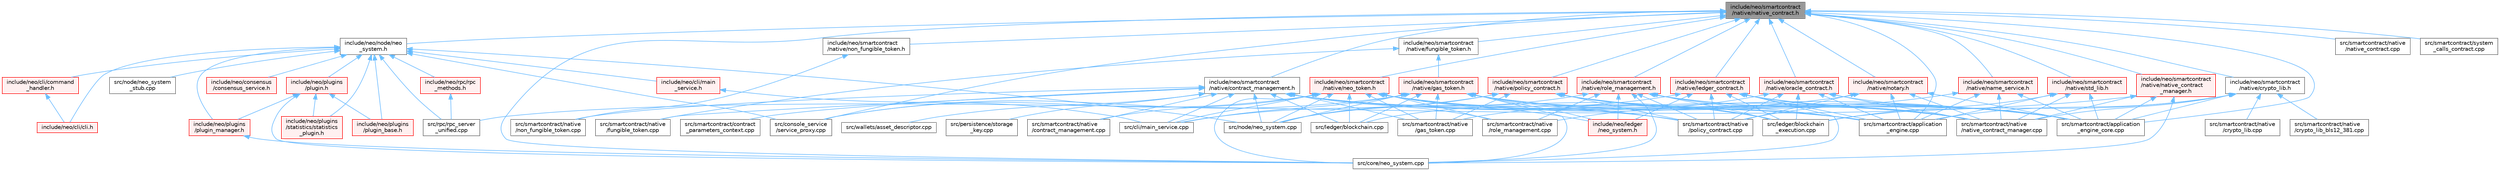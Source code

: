 digraph "include/neo/smartcontract/native/native_contract.h"
{
 // LATEX_PDF_SIZE
  bgcolor="transparent";
  edge [fontname=Helvetica,fontsize=10,labelfontname=Helvetica,labelfontsize=10];
  node [fontname=Helvetica,fontsize=10,shape=box,height=0.2,width=0.4];
  Node1 [id="Node000001",label="include/neo/smartcontract\l/native/native_contract.h",height=0.2,width=0.4,color="gray40", fillcolor="grey60", style="filled", fontcolor="black",tooltip=" "];
  Node1 -> Node2 [id="edge1_Node000001_Node000002",dir="back",color="steelblue1",style="solid",tooltip=" "];
  Node2 [id="Node000002",label="include/neo/node/neo\l_system.h",height=0.2,width=0.4,color="grey40", fillcolor="white", style="filled",URL="$node_2neo__system_8h.html",tooltip=" "];
  Node2 -> Node3 [id="edge2_Node000002_Node000003",dir="back",color="steelblue1",style="solid",tooltip=" "];
  Node3 [id="Node000003",label="include/neo/cli/cli.h",height=0.2,width=0.4,color="red", fillcolor="#FFF0F0", style="filled",URL="$cli_8h.html",tooltip=" "];
  Node2 -> Node5 [id="edge3_Node000002_Node000005",dir="back",color="steelblue1",style="solid",tooltip=" "];
  Node5 [id="Node000005",label="include/neo/cli/command\l_handler.h",height=0.2,width=0.4,color="red", fillcolor="#FFF0F0", style="filled",URL="$command__handler_8h.html",tooltip=" "];
  Node5 -> Node3 [id="edge4_Node000005_Node000003",dir="back",color="steelblue1",style="solid",tooltip=" "];
  Node2 -> Node9 [id="edge5_Node000002_Node000009",dir="back",color="steelblue1",style="solid",tooltip=" "];
  Node9 [id="Node000009",label="include/neo/cli/main\l_service.h",height=0.2,width=0.4,color="red", fillcolor="#FFF0F0", style="filled",URL="$main__service_8h.html",tooltip=" "];
  Node9 -> Node18 [id="edge6_Node000009_Node000018",dir="back",color="steelblue1",style="solid",tooltip=" "];
  Node18 [id="Node000018",label="src/cli/main_service.cpp",height=0.2,width=0.4,color="grey40", fillcolor="white", style="filled",URL="$main__service_8cpp.html",tooltip=" "];
  Node2 -> Node22 [id="edge7_Node000002_Node000022",dir="back",color="steelblue1",style="solid",tooltip=" "];
  Node22 [id="Node000022",label="include/neo/consensus\l/consensus_service.h",height=0.2,width=0.4,color="red", fillcolor="#FFF0F0", style="filled",URL="$consensus__service_8h.html",tooltip=" "];
  Node2 -> Node36 [id="edge8_Node000002_Node000036",dir="back",color="steelblue1",style="solid",tooltip=" "];
  Node36 [id="Node000036",label="include/neo/plugins\l/plugin.h",height=0.2,width=0.4,color="red", fillcolor="#FFF0F0", style="filled",URL="$plugins_2plugin_8h.html",tooltip=" "];
  Node36 -> Node37 [id="edge9_Node000036_Node000037",dir="back",color="steelblue1",style="solid",tooltip=" "];
  Node37 [id="Node000037",label="include/neo/plugins\l/plugin_base.h",height=0.2,width=0.4,color="red", fillcolor="#FFF0F0", style="filled",URL="$plugin__base_8h.html",tooltip=" "];
  Node36 -> Node51 [id="edge10_Node000036_Node000051",dir="back",color="steelblue1",style="solid",tooltip=" "];
  Node51 [id="Node000051",label="include/neo/plugins\l/plugin_manager.h",height=0.2,width=0.4,color="red", fillcolor="#FFF0F0", style="filled",URL="$plugin__manager_8h.html",tooltip=" "];
  Node51 -> Node52 [id="edge11_Node000051_Node000052",dir="back",color="steelblue1",style="solid",tooltip=" "];
  Node52 [id="Node000052",label="src/core/neo_system.cpp",height=0.2,width=0.4,color="grey40", fillcolor="white", style="filled",URL="$core_2neo__system_8cpp.html",tooltip=" "];
  Node36 -> Node54 [id="edge12_Node000036_Node000054",dir="back",color="steelblue1",style="solid",tooltip=" "];
  Node54 [id="Node000054",label="include/neo/plugins\l/statistics/statistics\l_plugin.h",height=0.2,width=0.4,color="red", fillcolor="#FFF0F0", style="filled",URL="$statistics_2statistics__plugin_8h.html",tooltip=" "];
  Node36 -> Node52 [id="edge13_Node000036_Node000052",dir="back",color="steelblue1",style="solid",tooltip=" "];
  Node2 -> Node37 [id="edge14_Node000002_Node000037",dir="back",color="steelblue1",style="solid",tooltip=" "];
  Node2 -> Node51 [id="edge15_Node000002_Node000051",dir="back",color="steelblue1",style="solid",tooltip=" "];
  Node2 -> Node54 [id="edge16_Node000002_Node000054",dir="back",color="steelblue1",style="solid",tooltip=" "];
  Node2 -> Node58 [id="edge17_Node000002_Node000058",dir="back",color="steelblue1",style="solid",tooltip=" "];
  Node58 [id="Node000058",label="include/neo/rpc/rpc\l_methods.h",height=0.2,width=0.4,color="red", fillcolor="#FFF0F0", style="filled",URL="$rpc__methods_8h.html",tooltip=" "];
  Node58 -> Node63 [id="edge18_Node000058_Node000063",dir="back",color="steelblue1",style="solid",tooltip=" "];
  Node63 [id="Node000063",label="src/rpc/rpc_server\l_unified.cpp",height=0.2,width=0.4,color="grey40", fillcolor="white", style="filled",URL="$rpc__server__unified_8cpp.html",tooltip=" "];
  Node2 -> Node64 [id="edge19_Node000002_Node000064",dir="back",color="steelblue1",style="solid",tooltip=" "];
  Node64 [id="Node000064",label="src/console_service\l/service_proxy.cpp",height=0.2,width=0.4,color="grey40", fillcolor="white", style="filled",URL="$service__proxy_8cpp.html",tooltip=" "];
  Node2 -> Node65 [id="edge20_Node000002_Node000065",dir="back",color="steelblue1",style="solid",tooltip=" "];
  Node65 [id="Node000065",label="src/node/neo_system.cpp",height=0.2,width=0.4,color="grey40", fillcolor="white", style="filled",URL="$node_2neo__system_8cpp.html",tooltip=" "];
  Node2 -> Node66 [id="edge21_Node000002_Node000066",dir="back",color="steelblue1",style="solid",tooltip=" "];
  Node66 [id="Node000066",label="src/node/neo_system\l_stub.cpp",height=0.2,width=0.4,color="grey40", fillcolor="white", style="filled",URL="$neo__system__stub_8cpp.html",tooltip=" "];
  Node2 -> Node63 [id="edge22_Node000002_Node000063",dir="back",color="steelblue1",style="solid",tooltip=" "];
  Node1 -> Node67 [id="edge23_Node000001_Node000067",dir="back",color="steelblue1",style="solid",tooltip=" "];
  Node67 [id="Node000067",label="include/neo/smartcontract\l/native/contract_management.h",height=0.2,width=0.4,color="grey40", fillcolor="white", style="filled",URL="$contract__management_8h.html",tooltip=" "];
  Node67 -> Node18 [id="edge24_Node000067_Node000018",dir="back",color="steelblue1",style="solid",tooltip=" "];
  Node67 -> Node68 [id="edge25_Node000067_Node000068",dir="back",color="steelblue1",style="solid",tooltip=" "];
  Node68 [id="Node000068",label="src/ledger/blockchain.cpp",height=0.2,width=0.4,color="grey40", fillcolor="white", style="filled",URL="$blockchain_8cpp.html",tooltip=" "];
  Node67 -> Node69 [id="edge26_Node000067_Node000069",dir="back",color="steelblue1",style="solid",tooltip=" "];
  Node69 [id="Node000069",label="src/ledger/blockchain\l_execution.cpp",height=0.2,width=0.4,color="grey40", fillcolor="white", style="filled",URL="$blockchain__execution_8cpp.html",tooltip=" "];
  Node67 -> Node65 [id="edge27_Node000067_Node000065",dir="back",color="steelblue1",style="solid",tooltip=" "];
  Node67 -> Node70 [id="edge28_Node000067_Node000070",dir="back",color="steelblue1",style="solid",tooltip=" "];
  Node70 [id="Node000070",label="src/persistence/storage\l_key.cpp",height=0.2,width=0.4,color="grey40", fillcolor="white", style="filled",URL="$storage__key_8cpp.html",tooltip=" "];
  Node67 -> Node71 [id="edge29_Node000067_Node000071",dir="back",color="steelblue1",style="solid",tooltip=" "];
  Node71 [id="Node000071",label="src/smartcontract/application\l_engine.cpp",height=0.2,width=0.4,color="grey40", fillcolor="white", style="filled",URL="$application__engine_8cpp.html",tooltip=" "];
  Node67 -> Node72 [id="edge30_Node000067_Node000072",dir="back",color="steelblue1",style="solid",tooltip=" "];
  Node72 [id="Node000072",label="src/smartcontract/application\l_engine_core.cpp",height=0.2,width=0.4,color="grey40", fillcolor="white", style="filled",URL="$application__engine__core_8cpp.html",tooltip=" "];
  Node67 -> Node73 [id="edge31_Node000067_Node000073",dir="back",color="steelblue1",style="solid",tooltip=" "];
  Node73 [id="Node000073",label="src/smartcontract/contract\l_parameters_context.cpp",height=0.2,width=0.4,color="grey40", fillcolor="white", style="filled",URL="$contract__parameters__context_8cpp.html",tooltip=" "];
  Node67 -> Node74 [id="edge32_Node000067_Node000074",dir="back",color="steelblue1",style="solid",tooltip=" "];
  Node74 [id="Node000074",label="src/smartcontract/native\l/contract_management.cpp",height=0.2,width=0.4,color="grey40", fillcolor="white", style="filled",URL="$contract__management_8cpp.html",tooltip=" "];
  Node67 -> Node75 [id="edge33_Node000067_Node000075",dir="back",color="steelblue1",style="solid",tooltip=" "];
  Node75 [id="Node000075",label="src/smartcontract/native\l/fungible_token.cpp",height=0.2,width=0.4,color="grey40", fillcolor="white", style="filled",URL="$fungible__token_8cpp.html",tooltip=" "];
  Node67 -> Node76 [id="edge34_Node000067_Node000076",dir="back",color="steelblue1",style="solid",tooltip=" "];
  Node76 [id="Node000076",label="src/smartcontract/native\l/gas_token.cpp",height=0.2,width=0.4,color="grey40", fillcolor="white", style="filled",URL="$gas__token_8cpp.html",tooltip=" "];
  Node67 -> Node77 [id="edge35_Node000067_Node000077",dir="back",color="steelblue1",style="solid",tooltip=" "];
  Node77 [id="Node000077",label="src/smartcontract/native\l/native_contract_manager.cpp",height=0.2,width=0.4,color="grey40", fillcolor="white", style="filled",URL="$native__contract__manager_8cpp.html",tooltip=" "];
  Node67 -> Node78 [id="edge36_Node000067_Node000078",dir="back",color="steelblue1",style="solid",tooltip=" "];
  Node78 [id="Node000078",label="src/smartcontract/native\l/non_fungible_token.cpp",height=0.2,width=0.4,color="grey40", fillcolor="white", style="filled",URL="$non__fungible__token_8cpp.html",tooltip=" "];
  Node67 -> Node79 [id="edge37_Node000067_Node000079",dir="back",color="steelblue1",style="solid",tooltip=" "];
  Node79 [id="Node000079",label="src/smartcontract/native\l/policy_contract.cpp",height=0.2,width=0.4,color="grey40", fillcolor="white", style="filled",URL="$policy__contract_8cpp.html",tooltip=" "];
  Node67 -> Node80 [id="edge38_Node000067_Node000080",dir="back",color="steelblue1",style="solid",tooltip=" "];
  Node80 [id="Node000080",label="src/smartcontract/native\l/role_management.cpp",height=0.2,width=0.4,color="grey40", fillcolor="white", style="filled",URL="$role__management_8cpp.html",tooltip=" "];
  Node67 -> Node81 [id="edge39_Node000067_Node000081",dir="back",color="steelblue1",style="solid",tooltip=" "];
  Node81 [id="Node000081",label="src/wallets/asset_descriptor.cpp",height=0.2,width=0.4,color="grey40", fillcolor="white", style="filled",URL="$asset__descriptor_8cpp.html",tooltip=" "];
  Node1 -> Node82 [id="edge40_Node000001_Node000082",dir="back",color="steelblue1",style="solid",tooltip=" "];
  Node82 [id="Node000082",label="include/neo/smartcontract\l/native/crypto_lib.h",height=0.2,width=0.4,color="grey40", fillcolor="white", style="filled",URL="$crypto__lib_8h.html",tooltip=" "];
  Node82 -> Node69 [id="edge41_Node000082_Node000069",dir="back",color="steelblue1",style="solid",tooltip=" "];
  Node82 -> Node71 [id="edge42_Node000082_Node000071",dir="back",color="steelblue1",style="solid",tooltip=" "];
  Node82 -> Node72 [id="edge43_Node000082_Node000072",dir="back",color="steelblue1",style="solid",tooltip=" "];
  Node82 -> Node83 [id="edge44_Node000082_Node000083",dir="back",color="steelblue1",style="solid",tooltip=" "];
  Node83 [id="Node000083",label="src/smartcontract/native\l/crypto_lib.cpp",height=0.2,width=0.4,color="grey40", fillcolor="white", style="filled",URL="$crypto__lib_8cpp.html",tooltip=" "];
  Node82 -> Node84 [id="edge45_Node000082_Node000084",dir="back",color="steelblue1",style="solid",tooltip=" "];
  Node84 [id="Node000084",label="src/smartcontract/native\l/crypto_lib_bls12_381.cpp",height=0.2,width=0.4,color="grey40", fillcolor="white", style="filled",URL="$crypto__lib__bls12__381_8cpp.html",tooltip=" "];
  Node82 -> Node77 [id="edge46_Node000082_Node000077",dir="back",color="steelblue1",style="solid",tooltip=" "];
  Node1 -> Node85 [id="edge47_Node000001_Node000085",dir="back",color="steelblue1",style="solid",tooltip=" "];
  Node85 [id="Node000085",label="include/neo/smartcontract\l/native/fungible_token.h",height=0.2,width=0.4,color="grey40", fillcolor="white", style="filled",URL="$fungible__token_8h.html",tooltip=" "];
  Node85 -> Node86 [id="edge48_Node000085_Node000086",dir="back",color="steelblue1",style="solid",tooltip=" "];
  Node86 [id="Node000086",label="include/neo/smartcontract\l/native/gas_token.h",height=0.2,width=0.4,color="red", fillcolor="#FFF0F0", style="filled",URL="$gas__token_8h.html",tooltip=" "];
  Node86 -> Node87 [id="edge49_Node000086_Node000087",dir="back",color="steelblue1",style="solid",tooltip=" "];
  Node87 [id="Node000087",label="include/neo/ledger\l/neo_system.h",height=0.2,width=0.4,color="red", fillcolor="#FFF0F0", style="filled",URL="$ledger_2neo__system_8h.html",tooltip=" "];
  Node86 -> Node18 [id="edge50_Node000086_Node000018",dir="back",color="steelblue1",style="solid",tooltip=" "];
  Node86 -> Node64 [id="edge51_Node000086_Node000064",dir="back",color="steelblue1",style="solid",tooltip=" "];
  Node86 -> Node52 [id="edge52_Node000086_Node000052",dir="back",color="steelblue1",style="solid",tooltip=" "];
  Node86 -> Node68 [id="edge53_Node000086_Node000068",dir="back",color="steelblue1",style="solid",tooltip=" "];
  Node86 -> Node69 [id="edge54_Node000086_Node000069",dir="back",color="steelblue1",style="solid",tooltip=" "];
  Node86 -> Node65 [id="edge55_Node000086_Node000065",dir="back",color="steelblue1",style="solid",tooltip=" "];
  Node86 -> Node71 [id="edge56_Node000086_Node000071",dir="back",color="steelblue1",style="solid",tooltip=" "];
  Node86 -> Node72 [id="edge57_Node000086_Node000072",dir="back",color="steelblue1",style="solid",tooltip=" "];
  Node86 -> Node76 [id="edge58_Node000086_Node000076",dir="back",color="steelblue1",style="solid",tooltip=" "];
  Node86 -> Node77 [id="edge59_Node000086_Node000077",dir="back",color="steelblue1",style="solid",tooltip=" "];
  Node86 -> Node79 [id="edge60_Node000086_Node000079",dir="back",color="steelblue1",style="solid",tooltip=" "];
  Node85 -> Node75 [id="edge61_Node000085_Node000075",dir="back",color="steelblue1",style="solid",tooltip=" "];
  Node1 -> Node103 [id="edge62_Node000001_Node000103",dir="back",color="steelblue1",style="solid",tooltip=" "];
  Node103 [id="Node000103",label="include/neo/smartcontract\l/native/ledger_contract.h",height=0.2,width=0.4,color="red", fillcolor="#FFF0F0", style="filled",URL="$ledger__contract_8h.html",tooltip=" "];
  Node103 -> Node87 [id="edge63_Node000103_Node000087",dir="back",color="steelblue1",style="solid",tooltip=" "];
  Node103 -> Node52 [id="edge64_Node000103_Node000052",dir="back",color="steelblue1",style="solid",tooltip=" "];
  Node103 -> Node68 [id="edge65_Node000103_Node000068",dir="back",color="steelblue1",style="solid",tooltip=" "];
  Node103 -> Node69 [id="edge66_Node000103_Node000069",dir="back",color="steelblue1",style="solid",tooltip=" "];
  Node103 -> Node71 [id="edge67_Node000103_Node000071",dir="back",color="steelblue1",style="solid",tooltip=" "];
  Node103 -> Node72 [id="edge68_Node000103_Node000072",dir="back",color="steelblue1",style="solid",tooltip=" "];
  Node103 -> Node77 [id="edge69_Node000103_Node000077",dir="back",color="steelblue1",style="solid",tooltip=" "];
  Node103 -> Node79 [id="edge70_Node000103_Node000079",dir="back",color="steelblue1",style="solid",tooltip=" "];
  Node1 -> Node105 [id="edge71_Node000001_Node000105",dir="back",color="steelblue1",style="solid",tooltip=" "];
  Node105 [id="Node000105",label="include/neo/smartcontract\l/native/name_service.h",height=0.2,width=0.4,color="red", fillcolor="#FFF0F0", style="filled",URL="$name__service_8h.html",tooltip=" "];
  Node105 -> Node71 [id="edge72_Node000105_Node000071",dir="back",color="steelblue1",style="solid",tooltip=" "];
  Node105 -> Node72 [id="edge73_Node000105_Node000072",dir="back",color="steelblue1",style="solid",tooltip=" "];
  Node105 -> Node77 [id="edge74_Node000105_Node000077",dir="back",color="steelblue1",style="solid",tooltip=" "];
  Node105 -> Node79 [id="edge75_Node000105_Node000079",dir="back",color="steelblue1",style="solid",tooltip=" "];
  Node1 -> Node108 [id="edge76_Node000001_Node000108",dir="back",color="steelblue1",style="solid",tooltip=" "];
  Node108 [id="Node000108",label="include/neo/smartcontract\l/native/native_contract\l_manager.h",height=0.2,width=0.4,color="red", fillcolor="#FFF0F0", style="filled",URL="$native__contract__manager_8h.html",tooltip=" "];
  Node108 -> Node52 [id="edge77_Node000108_Node000052",dir="back",color="steelblue1",style="solid",tooltip=" "];
  Node108 -> Node63 [id="edge78_Node000108_Node000063",dir="back",color="steelblue1",style="solid",tooltip=" "];
  Node108 -> Node72 [id="edge79_Node000108_Node000072",dir="back",color="steelblue1",style="solid",tooltip=" "];
  Node108 -> Node77 [id="edge80_Node000108_Node000077",dir="back",color="steelblue1",style="solid",tooltip=" "];
  Node1 -> Node110 [id="edge81_Node000001_Node000110",dir="back",color="steelblue1",style="solid",tooltip=" "];
  Node110 [id="Node000110",label="include/neo/smartcontract\l/native/neo_token.h",height=0.2,width=0.4,color="red", fillcolor="#FFF0F0", style="filled",URL="$neo__token_8h.html",tooltip=" "];
  Node110 -> Node87 [id="edge82_Node000110_Node000087",dir="back",color="steelblue1",style="solid",tooltip=" "];
  Node110 -> Node18 [id="edge83_Node000110_Node000018",dir="back",color="steelblue1",style="solid",tooltip=" "];
  Node110 -> Node64 [id="edge84_Node000110_Node000064",dir="back",color="steelblue1",style="solid",tooltip=" "];
  Node110 -> Node52 [id="edge85_Node000110_Node000052",dir="back",color="steelblue1",style="solid",tooltip=" "];
  Node110 -> Node68 [id="edge86_Node000110_Node000068",dir="back",color="steelblue1",style="solid",tooltip=" "];
  Node110 -> Node69 [id="edge87_Node000110_Node000069",dir="back",color="steelblue1",style="solid",tooltip=" "];
  Node110 -> Node65 [id="edge88_Node000110_Node000065",dir="back",color="steelblue1",style="solid",tooltip=" "];
  Node110 -> Node71 [id="edge89_Node000110_Node000071",dir="back",color="steelblue1",style="solid",tooltip=" "];
  Node110 -> Node72 [id="edge90_Node000110_Node000072",dir="back",color="steelblue1",style="solid",tooltip=" "];
  Node110 -> Node74 [id="edge91_Node000110_Node000074",dir="back",color="steelblue1",style="solid",tooltip=" "];
  Node110 -> Node76 [id="edge92_Node000110_Node000076",dir="back",color="steelblue1",style="solid",tooltip=" "];
  Node110 -> Node77 [id="edge93_Node000110_Node000077",dir="back",color="steelblue1",style="solid",tooltip=" "];
  Node110 -> Node79 [id="edge94_Node000110_Node000079",dir="back",color="steelblue1",style="solid",tooltip=" "];
  Node110 -> Node80 [id="edge95_Node000110_Node000080",dir="back",color="steelblue1",style="solid",tooltip=" "];
  Node1 -> Node124 [id="edge96_Node000001_Node000124",dir="back",color="steelblue1",style="solid",tooltip=" "];
  Node124 [id="Node000124",label="include/neo/smartcontract\l/native/non_fungible_token.h",height=0.2,width=0.4,color="grey40", fillcolor="white", style="filled",URL="$non__fungible__token_8h.html",tooltip=" "];
  Node124 -> Node78 [id="edge97_Node000124_Node000078",dir="back",color="steelblue1",style="solid",tooltip=" "];
  Node1 -> Node125 [id="edge98_Node000001_Node000125",dir="back",color="steelblue1",style="solid",tooltip=" "];
  Node125 [id="Node000125",label="include/neo/smartcontract\l/native/notary.h",height=0.2,width=0.4,color="red", fillcolor="#FFF0F0", style="filled",URL="$notary_8h.html",tooltip=" "];
  Node125 -> Node71 [id="edge99_Node000125_Node000071",dir="back",color="steelblue1",style="solid",tooltip=" "];
  Node125 -> Node72 [id="edge100_Node000125_Node000072",dir="back",color="steelblue1",style="solid",tooltip=" "];
  Node125 -> Node76 [id="edge101_Node000125_Node000076",dir="back",color="steelblue1",style="solid",tooltip=" "];
  Node125 -> Node77 [id="edge102_Node000125_Node000077",dir="back",color="steelblue1",style="solid",tooltip=" "];
  Node125 -> Node79 [id="edge103_Node000125_Node000079",dir="back",color="steelblue1",style="solid",tooltip=" "];
  Node1 -> Node126 [id="edge104_Node000001_Node000126",dir="back",color="steelblue1",style="solid",tooltip=" "];
  Node126 [id="Node000126",label="include/neo/smartcontract\l/native/oracle_contract.h",height=0.2,width=0.4,color="red", fillcolor="#FFF0F0", style="filled",URL="$oracle__contract_8h.html",tooltip=" "];
  Node126 -> Node69 [id="edge105_Node000126_Node000069",dir="back",color="steelblue1",style="solid",tooltip=" "];
  Node126 -> Node71 [id="edge106_Node000126_Node000071",dir="back",color="steelblue1",style="solid",tooltip=" "];
  Node126 -> Node72 [id="edge107_Node000126_Node000072",dir="back",color="steelblue1",style="solid",tooltip=" "];
  Node126 -> Node77 [id="edge108_Node000126_Node000077",dir="back",color="steelblue1",style="solid",tooltip=" "];
  Node126 -> Node79 [id="edge109_Node000126_Node000079",dir="back",color="steelblue1",style="solid",tooltip=" "];
  Node126 -> Node80 [id="edge110_Node000126_Node000080",dir="back",color="steelblue1",style="solid",tooltip=" "];
  Node1 -> Node127 [id="edge111_Node000001_Node000127",dir="back",color="steelblue1",style="solid",tooltip=" "];
  Node127 [id="Node000127",label="include/neo/smartcontract\l/native/policy_contract.h",height=0.2,width=0.4,color="red", fillcolor="#FFF0F0", style="filled",URL="$policy__contract_8h.html",tooltip=" "];
  Node127 -> Node18 [id="edge112_Node000127_Node000018",dir="back",color="steelblue1",style="solid",tooltip=" "];
  Node127 -> Node69 [id="edge113_Node000127_Node000069",dir="back",color="steelblue1",style="solid",tooltip=" "];
  Node127 -> Node65 [id="edge114_Node000127_Node000065",dir="back",color="steelblue1",style="solid",tooltip=" "];
  Node127 -> Node71 [id="edge115_Node000127_Node000071",dir="back",color="steelblue1",style="solid",tooltip=" "];
  Node127 -> Node72 [id="edge116_Node000127_Node000072",dir="back",color="steelblue1",style="solid",tooltip=" "];
  Node127 -> Node76 [id="edge117_Node000127_Node000076",dir="back",color="steelblue1",style="solid",tooltip=" "];
  Node127 -> Node77 [id="edge118_Node000127_Node000077",dir="back",color="steelblue1",style="solid",tooltip=" "];
  Node127 -> Node79 [id="edge119_Node000127_Node000079",dir="back",color="steelblue1",style="solid",tooltip=" "];
  Node1 -> Node128 [id="edge120_Node000001_Node000128",dir="back",color="steelblue1",style="solid",tooltip=" "];
  Node128 [id="Node000128",label="include/neo/smartcontract\l/native/role_management.h",height=0.2,width=0.4,color="red", fillcolor="#FFF0F0", style="filled",URL="$role__management_8h.html",tooltip=" "];
  Node128 -> Node87 [id="edge121_Node000128_Node000087",dir="back",color="steelblue1",style="solid",tooltip=" "];
  Node128 -> Node52 [id="edge122_Node000128_Node000052",dir="back",color="steelblue1",style="solid",tooltip=" "];
  Node128 -> Node69 [id="edge123_Node000128_Node000069",dir="back",color="steelblue1",style="solid",tooltip=" "];
  Node128 -> Node65 [id="edge124_Node000128_Node000065",dir="back",color="steelblue1",style="solid",tooltip=" "];
  Node128 -> Node71 [id="edge125_Node000128_Node000071",dir="back",color="steelblue1",style="solid",tooltip=" "];
  Node128 -> Node72 [id="edge126_Node000128_Node000072",dir="back",color="steelblue1",style="solid",tooltip=" "];
  Node128 -> Node77 [id="edge127_Node000128_Node000077",dir="back",color="steelblue1",style="solid",tooltip=" "];
  Node128 -> Node79 [id="edge128_Node000128_Node000079",dir="back",color="steelblue1",style="solid",tooltip=" "];
  Node128 -> Node80 [id="edge129_Node000128_Node000080",dir="back",color="steelblue1",style="solid",tooltip=" "];
  Node1 -> Node130 [id="edge130_Node000001_Node000130",dir="back",color="steelblue1",style="solid",tooltip=" "];
  Node130 [id="Node000130",label="include/neo/smartcontract\l/native/std_lib.h",height=0.2,width=0.4,color="red", fillcolor="#FFF0F0", style="filled",URL="$std__lib_8h.html",tooltip=" "];
  Node130 -> Node69 [id="edge131_Node000130_Node000069",dir="back",color="steelblue1",style="solid",tooltip=" "];
  Node130 -> Node71 [id="edge132_Node000130_Node000071",dir="back",color="steelblue1",style="solid",tooltip=" "];
  Node130 -> Node72 [id="edge133_Node000130_Node000072",dir="back",color="steelblue1",style="solid",tooltip=" "];
  Node130 -> Node77 [id="edge134_Node000130_Node000077",dir="back",color="steelblue1",style="solid",tooltip=" "];
  Node1 -> Node64 [id="edge135_Node000001_Node000064",dir="back",color="steelblue1",style="solid",tooltip=" "];
  Node1 -> Node52 [id="edge136_Node000001_Node000052",dir="back",color="steelblue1",style="solid",tooltip=" "];
  Node1 -> Node71 [id="edge137_Node000001_Node000071",dir="back",color="steelblue1",style="solid",tooltip=" "];
  Node1 -> Node72 [id="edge138_Node000001_Node000072",dir="back",color="steelblue1",style="solid",tooltip=" "];
  Node1 -> Node132 [id="edge139_Node000001_Node000132",dir="back",color="steelblue1",style="solid",tooltip=" "];
  Node132 [id="Node000132",label="src/smartcontract/native\l/native_contract.cpp",height=0.2,width=0.4,color="grey40", fillcolor="white", style="filled",URL="$native_2native__contract_8cpp.html",tooltip=" "];
  Node1 -> Node133 [id="edge140_Node000001_Node000133",dir="back",color="steelblue1",style="solid",tooltip=" "];
  Node133 [id="Node000133",label="src/smartcontract/system\l_calls_contract.cpp",height=0.2,width=0.4,color="grey40", fillcolor="white", style="filled",URL="$system__calls__contract_8cpp.html",tooltip=" "];
}
